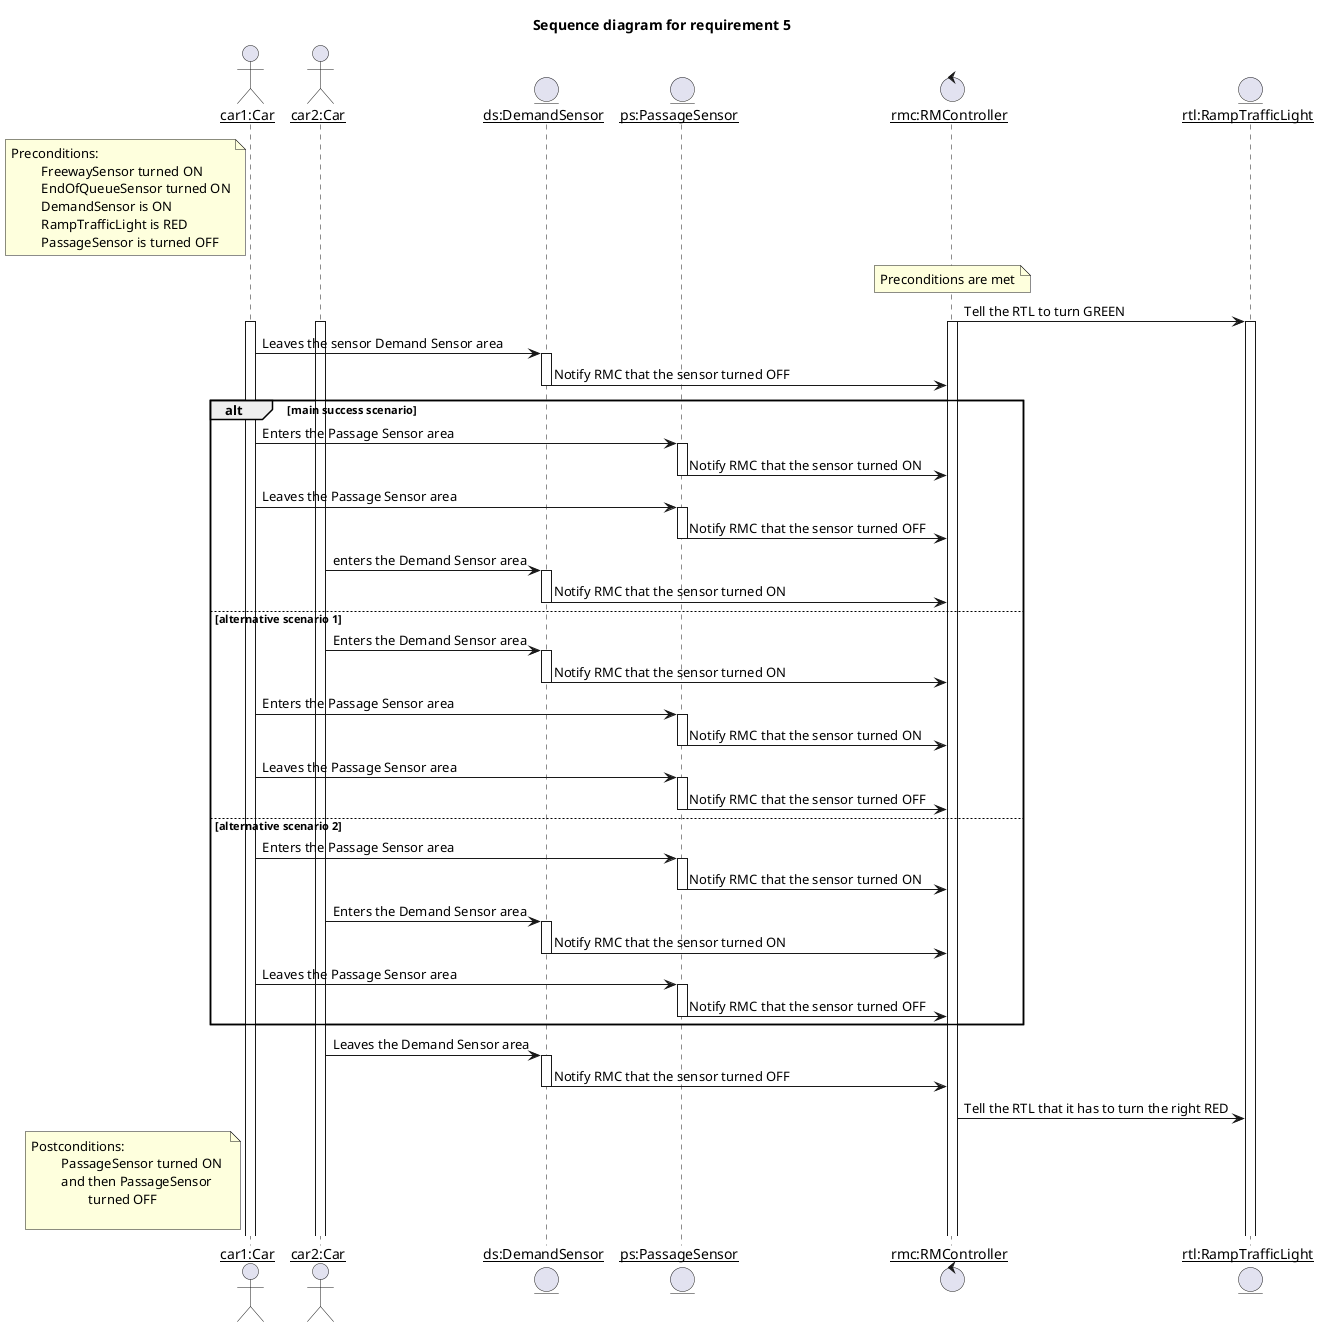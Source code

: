 @startuml
skinparam sequenceParticipant underline

'5) When the FS is ON and the QS is ON,
'if DS is turned ON, it indicates intense traffic over the ramp.
'In this scenario, two cars must cross the TL before it turns RED.
'Then, set TL to GREEN. After DS is OFF, ON and OFF (two cars),
'turn TL to RED.

title "Sequence diagram for requirement 5"

actor "car1:Car" as Car1
actor "car2:Car" as Car2

entity "ds:DemandSensor" as DS
entity "ps:PassageSensor" as PS
control "rmc:RMController" as RMC
entity "rtl:RampTrafficLight" as RTL

note left of Car1: Preconditions:\n\t FreewaySensor turned ON\n\t EndOfQueueSensor turned ON\n\t DemandSensor is ON\n\t RampTrafficLight is RED\n\t PassageSensor is turned OFF

'below commented lines not explicitly needed because they are part of the preconditions
'FS -> RMC: on
'QS -> RMC: on
'DS -> RMC: on

note over RMC: Preconditions are met
RMC -> RTL: Tell the RTL to turn GREEN
Activate RTL
Activate Car1
Activate Car2
Activate RMC

Car1 -> DS: Leaves the sensor Demand Sensor area
Activate DS
DS -> RMC: Notify RMC that the sensor turned OFF
Deactivate DS

alt main success scenario
    Car1 -> PS: Enters the Passage Sensor area
    Activate PS
    PS -> RMC: Notify RMC that the sensor turned ON
    Deactivate PS
    Car1 -> PS: Leaves the Passage Sensor area
    Activate PS
    PS -> RMC: Notify RMC that the sensor turned OFF
    Deactivate PS
    Car2 -> DS: enters the Demand Sensor area
    Activate DS
    DS -> RMC: Notify RMC that the sensor turned ON
    Deactivate DS
else alternative scenario 1
    Car2 -> DS: Enters the Demand Sensor area
    Activate DS
    DS -> RMC: Notify RMC that the sensor turned ON
    Deactivate DS
    Car1 -> PS: Enters the Passage Sensor area
    Activate PS
    PS -> RMC: Notify RMC that the sensor turned ON
    Deactivate PS
    Car1 -> PS: Leaves the Passage Sensor area
    Activate PS
    PS -> RMC: Notify RMC that the sensor turned OFF
    Deactivate PS
else alternative scenario 2
    Car1 -> PS: Enters the Passage Sensor area
    Activate PS
    PS -> RMC: Notify RMC that the sensor turned ON
    Deactivate PS
    Car2 -> DS: Enters the Demand Sensor area
    Activate DS
    DS -> RMC: Notify RMC that the sensor turned ON
    Deactivate DS
    Car1 -> PS: Leaves the Passage Sensor area
    Activate PS
    PS -> RMC: Notify RMC that the sensor turned OFF
    Deactivate PS
end


Car2 -> DS: Leaves the Demand Sensor area
Activate DS
DS -> RMC: Notify RMC that the sensor turned OFF
Deactivate DS

RMC -> RTL: Tell the RTL that it has to turn the right RED
'Deactivate RMC
'Deactivate RTL

note left of Car1: Postconditions:\n\t PassageSensor turned ON \n\t and then PassageSensor \n\t\t turned OFF\n\t

@enduml